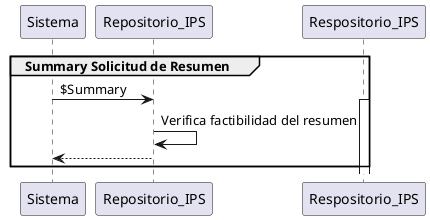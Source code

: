 @startuml name

group Summary Solicitud de Resumen
Sistema -> Repositorio_IPS : $Summary
activate Respositorio_IPS
Repositorio_IPS -> Repositorio_IPS : Verifica factibilidad del resumen
return
end

@enduml